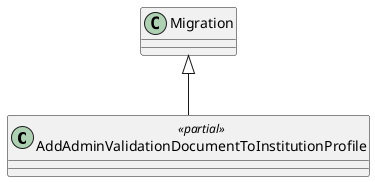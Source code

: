 @startuml
class AddAdminValidationDocumentToInstitutionProfile <<partial>> {
}
Migration <|-- AddAdminValidationDocumentToInstitutionProfile
@enduml
